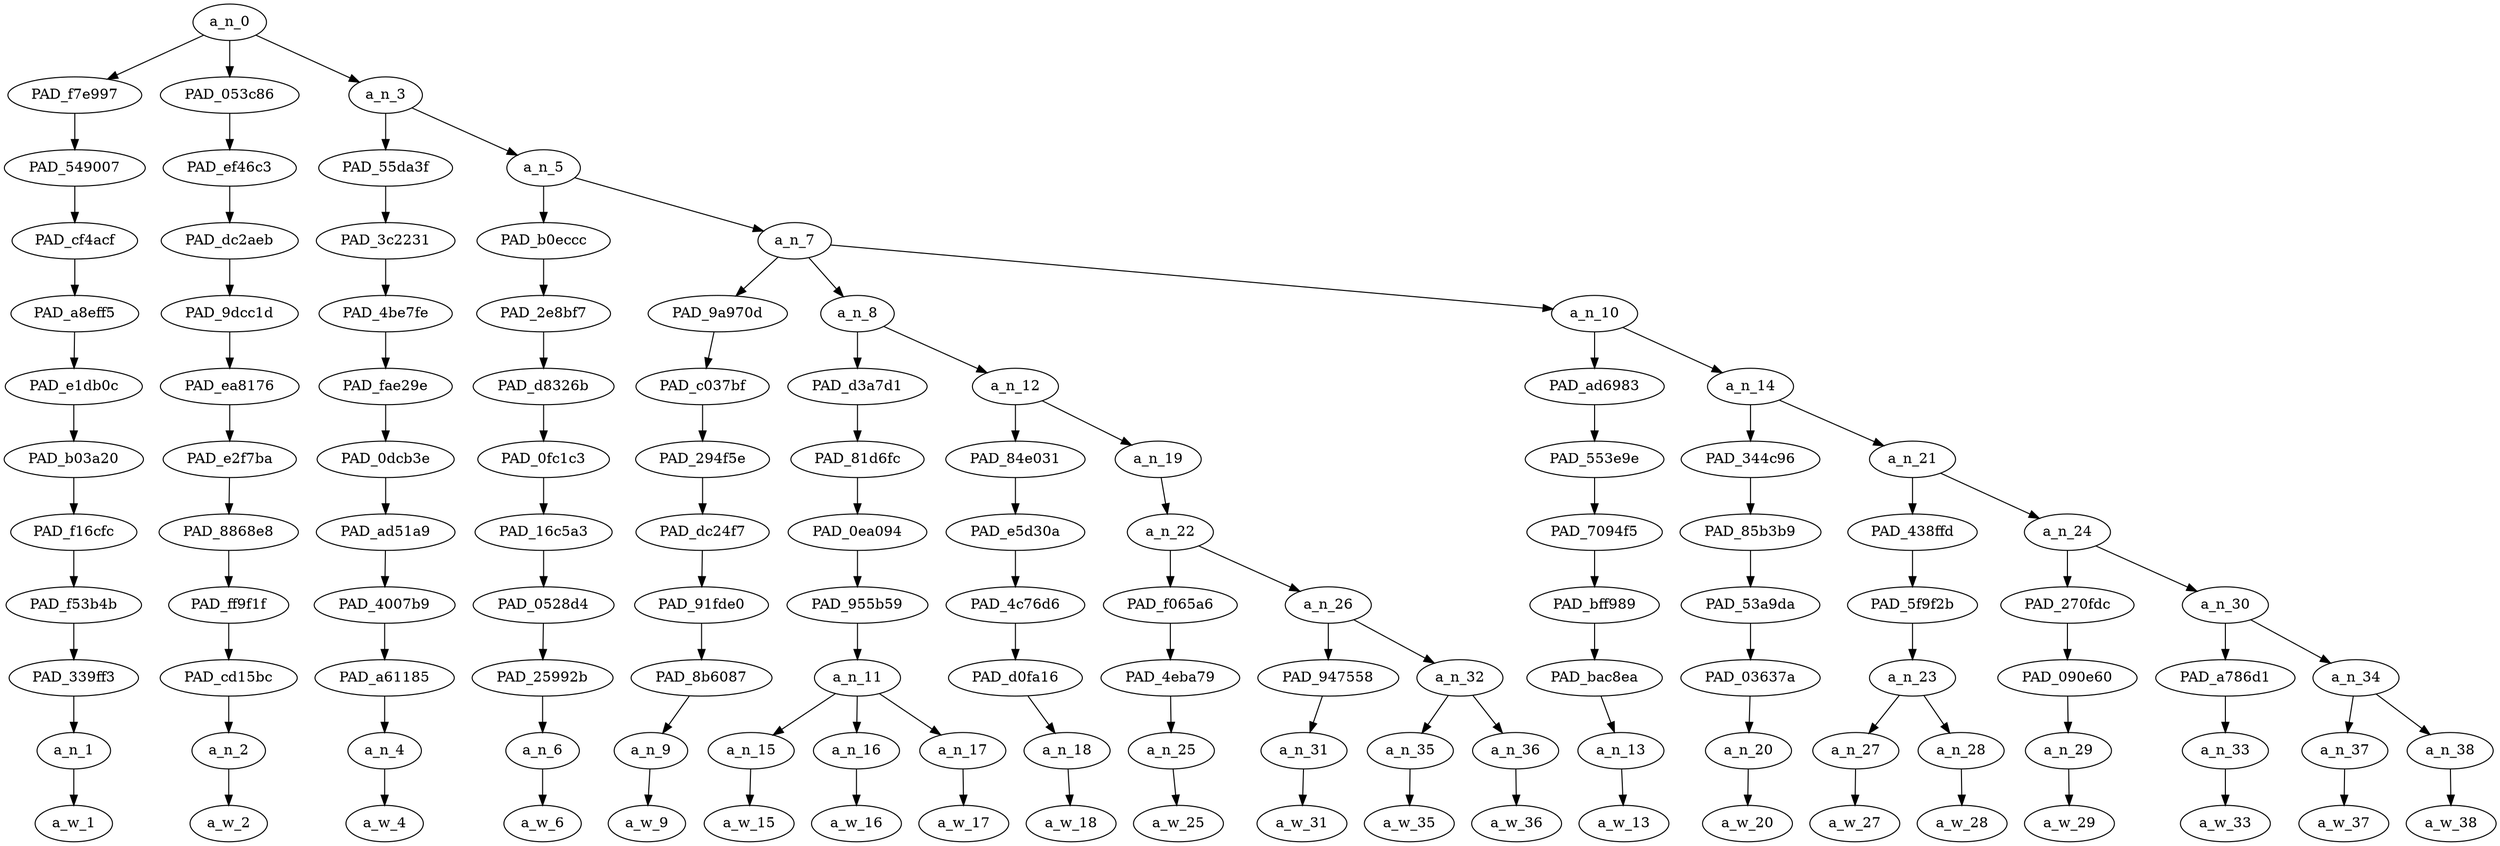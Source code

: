 strict digraph "" {
	a_n_0	[div_dir=1,
		index=0,
		level=11,
		pos="1.8233506944444446,11!",
		text_span="[0, 1, 2, 3, 4, 5, 6, 7, 8, 9, 10, 11, 12, 13, 14, 15, 16, 17, 18, 19, 20]",
		value=0.99999999];
	PAD_f7e997	[div_dir=1,
		index=0,
		level=10,
		pos="0.0,10!",
		text_span="[0]",
		value=0.03889139];
	a_n_0 -> PAD_f7e997;
	PAD_053c86	[div_dir=-1,
		index=1,
		level=10,
		pos="1.0,10!",
		text_span="[1]",
		value=0.04230412];
	a_n_0 -> PAD_053c86;
	a_n_3	[div_dir=1,
		index=2,
		level=10,
		pos="4.470052083333334,10!",
		text_span="[2, 3, 4, 5, 6, 7, 8, 9, 10, 11, 12, 13, 14, 15, 16, 17, 18, 19, 20]",
		value=0.91869556];
	a_n_0 -> a_n_3;
	PAD_549007	[div_dir=1,
		index=0,
		level=9,
		pos="0.0,9!",
		text_span="[0]",
		value=0.03889139];
	PAD_f7e997 -> PAD_549007;
	PAD_cf4acf	[div_dir=1,
		index=0,
		level=8,
		pos="0.0,8!",
		text_span="[0]",
		value=0.03889139];
	PAD_549007 -> PAD_cf4acf;
	PAD_a8eff5	[div_dir=1,
		index=0,
		level=7,
		pos="0.0,7!",
		text_span="[0]",
		value=0.03889139];
	PAD_cf4acf -> PAD_a8eff5;
	PAD_e1db0c	[div_dir=1,
		index=0,
		level=6,
		pos="0.0,6!",
		text_span="[0]",
		value=0.03889139];
	PAD_a8eff5 -> PAD_e1db0c;
	PAD_b03a20	[div_dir=1,
		index=0,
		level=5,
		pos="0.0,5!",
		text_span="[0]",
		value=0.03889139];
	PAD_e1db0c -> PAD_b03a20;
	PAD_f16cfc	[div_dir=1,
		index=0,
		level=4,
		pos="0.0,4!",
		text_span="[0]",
		value=0.03889139];
	PAD_b03a20 -> PAD_f16cfc;
	PAD_f53b4b	[div_dir=1,
		index=0,
		level=3,
		pos="0.0,3!",
		text_span="[0]",
		value=0.03889139];
	PAD_f16cfc -> PAD_f53b4b;
	PAD_339ff3	[div_dir=1,
		index=0,
		level=2,
		pos="0.0,2!",
		text_span="[0]",
		value=0.03889139];
	PAD_f53b4b -> PAD_339ff3;
	a_n_1	[div_dir=1,
		index=0,
		level=1,
		pos="0.0,1!",
		text_span="[0]",
		value=0.03889139];
	PAD_339ff3 -> a_n_1;
	a_w_1	[div_dir=0,
		index=0,
		level=0,
		pos="0,0!",
		text_span="[0]",
		value="<user>"];
	a_n_1 -> a_w_1;
	PAD_ef46c3	[div_dir=-1,
		index=1,
		level=9,
		pos="1.0,9!",
		text_span="[1]",
		value=0.04230412];
	PAD_053c86 -> PAD_ef46c3;
	PAD_dc2aeb	[div_dir=-1,
		index=1,
		level=8,
		pos="1.0,8!",
		text_span="[1]",
		value=0.04230412];
	PAD_ef46c3 -> PAD_dc2aeb;
	PAD_9dcc1d	[div_dir=-1,
		index=1,
		level=7,
		pos="1.0,7!",
		text_span="[1]",
		value=0.04230412];
	PAD_dc2aeb -> PAD_9dcc1d;
	PAD_ea8176	[div_dir=-1,
		index=1,
		level=6,
		pos="1.0,6!",
		text_span="[1]",
		value=0.04230412];
	PAD_9dcc1d -> PAD_ea8176;
	PAD_e2f7ba	[div_dir=-1,
		index=1,
		level=5,
		pos="1.0,5!",
		text_span="[1]",
		value=0.04230412];
	PAD_ea8176 -> PAD_e2f7ba;
	PAD_8868e8	[div_dir=-1,
		index=1,
		level=4,
		pos="1.0,4!",
		text_span="[1]",
		value=0.04230412];
	PAD_e2f7ba -> PAD_8868e8;
	PAD_ff9f1f	[div_dir=-1,
		index=1,
		level=3,
		pos="1.0,3!",
		text_span="[1]",
		value=0.04230412];
	PAD_8868e8 -> PAD_ff9f1f;
	PAD_cd15bc	[div_dir=-1,
		index=1,
		level=2,
		pos="1.0,2!",
		text_span="[1]",
		value=0.04230412];
	PAD_ff9f1f -> PAD_cd15bc;
	a_n_2	[div_dir=-1,
		index=1,
		level=1,
		pos="1.0,1!",
		text_span="[1]",
		value=0.04230412];
	PAD_cd15bc -> a_n_2;
	a_w_2	[div_dir=0,
		index=1,
		level=0,
		pos="1,0!",
		text_span="[1]",
		value=you];
	a_n_2 -> a_w_2;
	PAD_55da3f	[div_dir=-1,
		index=2,
		level=9,
		pos="2.0,9!",
		text_span="[2]",
		value=0.03993338];
	a_n_3 -> PAD_55da3f;
	a_n_5	[div_dir=1,
		index=3,
		level=9,
		pos="6.940104166666667,9!",
		text_span="[3, 4, 5, 6, 7, 8, 9, 10, 11, 12, 13, 14, 15, 16, 17, 18, 19, 20]",
		value=0.87864290];
	a_n_3 -> a_n_5;
	PAD_3c2231	[div_dir=-1,
		index=2,
		level=8,
		pos="2.0,8!",
		text_span="[2]",
		value=0.03993338];
	PAD_55da3f -> PAD_3c2231;
	PAD_4be7fe	[div_dir=-1,
		index=2,
		level=7,
		pos="2.0,7!",
		text_span="[2]",
		value=0.03993338];
	PAD_3c2231 -> PAD_4be7fe;
	PAD_fae29e	[div_dir=-1,
		index=2,
		level=6,
		pos="2.0,6!",
		text_span="[2]",
		value=0.03993338];
	PAD_4be7fe -> PAD_fae29e;
	PAD_0dcb3e	[div_dir=-1,
		index=2,
		level=5,
		pos="2.0,5!",
		text_span="[2]",
		value=0.03993338];
	PAD_fae29e -> PAD_0dcb3e;
	PAD_ad51a9	[div_dir=-1,
		index=2,
		level=4,
		pos="2.0,4!",
		text_span="[2]",
		value=0.03993338];
	PAD_0dcb3e -> PAD_ad51a9;
	PAD_4007b9	[div_dir=-1,
		index=2,
		level=3,
		pos="2.0,3!",
		text_span="[2]",
		value=0.03993338];
	PAD_ad51a9 -> PAD_4007b9;
	PAD_a61185	[div_dir=-1,
		index=2,
		level=2,
		pos="2.0,2!",
		text_span="[2]",
		value=0.03993338];
	PAD_4007b9 -> PAD_a61185;
	a_n_4	[div_dir=-1,
		index=2,
		level=1,
		pos="2.0,1!",
		text_span="[2]",
		value=0.03993338];
	PAD_a61185 -> a_n_4;
	a_w_4	[div_dir=0,
		index=2,
		level=0,
		pos="2,0!",
		text_span="[2]",
		value=’];
	a_n_4 -> a_w_4;
	PAD_b0eccc	[div_dir=-1,
		index=3,
		level=8,
		pos="3.0,8!",
		text_span="[3]",
		value=0.03869945];
	a_n_5 -> PAD_b0eccc;
	a_n_7	[div_dir=1,
		index=4,
		level=8,
		pos="10.880208333333334,8!",
		text_span="[4, 5, 6, 7, 8, 9, 10, 11, 12, 13, 14, 15, 16, 17, 18, 19, 20]",
		value=0.83978032];
	a_n_5 -> a_n_7;
	PAD_2e8bf7	[div_dir=-1,
		index=3,
		level=7,
		pos="3.0,7!",
		text_span="[3]",
		value=0.03869945];
	PAD_b0eccc -> PAD_2e8bf7;
	PAD_d8326b	[div_dir=-1,
		index=3,
		level=6,
		pos="3.0,6!",
		text_span="[3]",
		value=0.03869945];
	PAD_2e8bf7 -> PAD_d8326b;
	PAD_0fc1c3	[div_dir=-1,
		index=3,
		level=5,
		pos="3.0,5!",
		text_span="[3]",
		value=0.03869945];
	PAD_d8326b -> PAD_0fc1c3;
	PAD_16c5a3	[div_dir=-1,
		index=3,
		level=4,
		pos="3.0,4!",
		text_span="[3]",
		value=0.03869945];
	PAD_0fc1c3 -> PAD_16c5a3;
	PAD_0528d4	[div_dir=-1,
		index=3,
		level=3,
		pos="3.0,3!",
		text_span="[3]",
		value=0.03869945];
	PAD_16c5a3 -> PAD_0528d4;
	PAD_25992b	[div_dir=-1,
		index=3,
		level=2,
		pos="3.0,2!",
		text_span="[3]",
		value=0.03869945];
	PAD_0528d4 -> PAD_25992b;
	a_n_6	[div_dir=-1,
		index=3,
		level=1,
		pos="3.0,1!",
		text_span="[3]",
		value=0.03869945];
	PAD_25992b -> a_n_6;
	a_w_6	[div_dir=0,
		index=3,
		level=0,
		pos="3,0!",
		text_span="[3]",
		value=re];
	a_n_6 -> a_w_6;
	PAD_9a970d	[div_dir=1,
		index=5,
		level=7,
		pos="12.0,7!",
		text_span="[12]",
		value=0.02918857];
	a_n_7 -> PAD_9a970d;
	a_n_8	[div_dir=1,
		index=4,
		level=7,
		pos="6.46875,7!",
		text_span="[4, 5, 6, 7, 8, 9, 10, 11]",
		value=0.54619043];
	a_n_7 -> a_n_8;
	a_n_10	[div_dir=-1,
		index=6,
		level=7,
		pos="14.171875,7!",
		text_span="[13, 14, 15, 16, 17, 18, 19, 20]",
		value=0.26421475];
	a_n_7 -> a_n_10;
	PAD_c037bf	[div_dir=1,
		index=6,
		level=6,
		pos="12.0,6!",
		text_span="[12]",
		value=0.02918857];
	PAD_9a970d -> PAD_c037bf;
	PAD_294f5e	[div_dir=1,
		index=7,
		level=5,
		pos="12.0,5!",
		text_span="[12]",
		value=0.02918857];
	PAD_c037bf -> PAD_294f5e;
	PAD_dc24f7	[div_dir=1,
		index=7,
		level=4,
		pos="12.0,4!",
		text_span="[12]",
		value=0.02918857];
	PAD_294f5e -> PAD_dc24f7;
	PAD_91fde0	[div_dir=1,
		index=8,
		level=3,
		pos="12.0,3!",
		text_span="[12]",
		value=0.02918857];
	PAD_dc24f7 -> PAD_91fde0;
	PAD_8b6087	[div_dir=1,
		index=9,
		level=2,
		pos="12.0,2!",
		text_span="[12]",
		value=0.02918857];
	PAD_91fde0 -> PAD_8b6087;
	a_n_9	[div_dir=1,
		index=12,
		level=1,
		pos="12.0,1!",
		text_span="[12]",
		value=0.02918857];
	PAD_8b6087 -> a_n_9;
	a_w_9	[div_dir=0,
		index=12,
		level=0,
		pos="12,0!",
		text_span="[12]",
		value=and];
	a_n_9 -> a_w_9;
	PAD_d3a7d1	[div_dir=1,
		index=4,
		level=6,
		pos="5.0,6!",
		text_span="[4, 5, 6]",
		value=0.34516513];
	a_n_8 -> PAD_d3a7d1;
	a_n_12	[div_dir=1,
		index=5,
		level=6,
		pos="7.9375,6!",
		text_span="[7, 8, 9, 10, 11]",
		value=0.20076632];
	a_n_8 -> a_n_12;
	PAD_81d6fc	[div_dir=1,
		index=4,
		level=5,
		pos="5.0,5!",
		text_span="[4, 5, 6]",
		value=0.34516513];
	PAD_d3a7d1 -> PAD_81d6fc;
	PAD_0ea094	[div_dir=1,
		index=4,
		level=4,
		pos="5.0,4!",
		text_span="[4, 5, 6]",
		value=0.34516513];
	PAD_81d6fc -> PAD_0ea094;
	PAD_955b59	[div_dir=1,
		index=4,
		level=3,
		pos="5.0,3!",
		text_span="[4, 5, 6]",
		value=0.34516513];
	PAD_0ea094 -> PAD_955b59;
	a_n_11	[div_dir=1,
		index=4,
		level=2,
		pos="5.0,2!",
		text_span="[4, 5, 6]",
		value=0.34516513];
	PAD_955b59 -> a_n_11;
	a_n_15	[div_dir=1,
		index=4,
		level=1,
		pos="4.0,1!",
		text_span="[4]",
		value=0.04251699];
	a_n_11 -> a_n_15;
	a_n_16	[div_dir=1,
		index=5,
		level=1,
		pos="5.0,1!",
		text_span="[5]",
		value=0.11267458];
	a_n_11 -> a_n_16;
	a_n_17	[div_dir=1,
		index=6,
		level=1,
		pos="6.0,1!",
		text_span="[6]",
		value=0.18964325];
	a_n_11 -> a_n_17;
	a_w_15	[div_dir=0,
		index=4,
		level=0,
		pos="4,0!",
		text_span="[4]",
		value=a];
	a_n_15 -> a_w_15;
	a_w_16	[div_dir=0,
		index=5,
		level=0,
		pos="5,0!",
		text_span="[5]",
		value=racist];
	a_n_16 -> a_w_16;
	a_w_17	[div_dir=0,
		index=6,
		level=0,
		pos="6,0!",
		text_span="[6]",
		value=pos];
	a_n_17 -> a_w_17;
	PAD_84e031	[div_dir=1,
		index=5,
		level=5,
		pos="7.0,5!",
		text_span="[7]",
		value=0.03996049];
	a_n_12 -> PAD_84e031;
	a_n_19	[div_dir=1,
		index=6,
		level=5,
		pos="8.875,5!",
		text_span="[8, 9, 10, 11]",
		value=0.16075577];
	a_n_12 -> a_n_19;
	PAD_e5d30a	[div_dir=1,
		index=5,
		level=4,
		pos="7.0,4!",
		text_span="[7]",
		value=0.03996049];
	PAD_84e031 -> PAD_e5d30a;
	PAD_4c76d6	[div_dir=1,
		index=5,
		level=3,
		pos="7.0,3!",
		text_span="[7]",
		value=0.03996049];
	PAD_e5d30a -> PAD_4c76d6;
	PAD_d0fa16	[div_dir=1,
		index=5,
		level=2,
		pos="7.0,2!",
		text_span="[7]",
		value=0.03996049];
	PAD_4c76d6 -> PAD_d0fa16;
	a_n_18	[div_dir=1,
		index=7,
		level=1,
		pos="7.0,1!",
		text_span="[7]",
		value=0.03996049];
	PAD_d0fa16 -> a_n_18;
	a_w_18	[div_dir=0,
		index=7,
		level=0,
		pos="7,0!",
		text_span="[7]",
		value=trying];
	a_n_18 -> a_w_18;
	a_n_22	[div_dir=1,
		index=6,
		level=4,
		pos="8.875,4!",
		text_span="[8, 9, 10, 11]",
		value=0.16070661];
	a_n_19 -> a_n_22;
	PAD_f065a6	[div_dir=-1,
		index=6,
		level=3,
		pos="8.0,3!",
		text_span="[8]",
		value=0.02433010];
	a_n_22 -> PAD_f065a6;
	a_n_26	[div_dir=1,
		index=7,
		level=3,
		pos="9.75,3!",
		text_span="[9, 10, 11]",
		value=0.13632735];
	a_n_22 -> a_n_26;
	PAD_4eba79	[div_dir=-1,
		index=6,
		level=2,
		pos="8.0,2!",
		text_span="[8]",
		value=0.02433010];
	PAD_f065a6 -> PAD_4eba79;
	a_n_25	[div_dir=-1,
		index=8,
		level=1,
		pos="8.0,1!",
		text_span="[8]",
		value=0.02433010];
	PAD_4eba79 -> a_n_25;
	a_w_25	[div_dir=0,
		index=8,
		level=0,
		pos="8,0!",
		text_span="[8]",
		value=to];
	a_n_25 -> a_w_25;
	PAD_947558	[div_dir=-1,
		index=7,
		level=2,
		pos="9.0,2!",
		text_span="[9]",
		value=0.04257546];
	a_n_26 -> PAD_947558;
	a_n_32	[div_dir=1,
		index=8,
		level=2,
		pos="10.5,2!",
		text_span="[10, 11]",
		value=0.09368725];
	a_n_26 -> a_n_32;
	a_n_31	[div_dir=-1,
		index=9,
		level=1,
		pos="9.0,1!",
		text_span="[9]",
		value=0.04257546];
	PAD_947558 -> a_n_31;
	a_w_31	[div_dir=0,
		index=9,
		level=0,
		pos="9,0!",
		text_span="[9]",
		value=spread];
	a_n_31 -> a_w_31;
	a_n_35	[div_dir=1,
		index=10,
		level=1,
		pos="10.0,1!",
		text_span="[10]",
		value=0.04278706];
	a_n_32 -> a_n_35;
	a_n_36	[div_dir=1,
		index=11,
		level=1,
		pos="11.0,1!",
		text_span="[11]",
		value=0.05076406];
	a_n_32 -> a_n_36;
	a_w_35	[div_dir=0,
		index=10,
		level=0,
		pos="10,0!",
		text_span="[10]",
		value=hate];
	a_n_35 -> a_w_35;
	a_w_36	[div_dir=0,
		index=11,
		level=0,
		pos="11,0!",
		text_span="[11]",
		value=violence];
	a_n_36 -> a_w_36;
	PAD_ad6983	[div_dir=-1,
		index=7,
		level=6,
		pos="13.0,6!",
		text_span="[13]",
		value=0.06457320];
	a_n_10 -> PAD_ad6983;
	a_n_14	[div_dir=-1,
		index=8,
		level=6,
		pos="15.34375,6!",
		text_span="[14, 15, 16, 17, 18, 19, 20]",
		value=0.19955696];
	a_n_10 -> a_n_14;
	PAD_553e9e	[div_dir=-1,
		index=8,
		level=5,
		pos="13.0,5!",
		text_span="[13]",
		value=0.06457320];
	PAD_ad6983 -> PAD_553e9e;
	PAD_7094f5	[div_dir=-1,
		index=8,
		level=4,
		pos="13.0,4!",
		text_span="[13]",
		value=0.06457320];
	PAD_553e9e -> PAD_7094f5;
	PAD_bff989	[div_dir=-1,
		index=9,
		level=3,
		pos="13.0,3!",
		text_span="[13]",
		value=0.06457320];
	PAD_7094f5 -> PAD_bff989;
	PAD_bac8ea	[div_dir=-1,
		index=10,
		level=2,
		pos="13.0,2!",
		text_span="[13]",
		value=0.06457320];
	PAD_bff989 -> PAD_bac8ea;
	a_n_13	[div_dir=-1,
		index=13,
		level=1,
		pos="13.0,1!",
		text_span="[13]",
		value=0.06457320];
	PAD_bac8ea -> a_n_13;
	a_w_13	[div_dir=0,
		index=13,
		level=0,
		pos="13,0!",
		text_span="[13]",
		value=racism];
	a_n_13 -> a_w_13;
	PAD_344c96	[div_dir=1,
		index=9,
		level=5,
		pos="14.0,5!",
		text_span="[14]",
		value=0.03451446];
	a_n_14 -> PAD_344c96;
	a_n_21	[div_dir=-1,
		index=10,
		level=5,
		pos="16.6875,5!",
		text_span="[15, 16, 17, 18, 19, 20]",
		value=0.16502437];
	a_n_14 -> a_n_21;
	PAD_85b3b9	[div_dir=1,
		index=9,
		level=4,
		pos="14.0,4!",
		text_span="[14]",
		value=0.03451446];
	PAD_344c96 -> PAD_85b3b9;
	PAD_53a9da	[div_dir=1,
		index=10,
		level=3,
		pos="14.0,3!",
		text_span="[14]",
		value=0.03451446];
	PAD_85b3b9 -> PAD_53a9da;
	PAD_03637a	[div_dir=1,
		index=11,
		level=2,
		pos="14.0,2!",
		text_span="[14]",
		value=0.03451446];
	PAD_53a9da -> PAD_03637a;
	a_n_20	[div_dir=1,
		index=14,
		level=1,
		pos="14.0,1!",
		text_span="[14]",
		value=0.03451446];
	PAD_03637a -> a_n_20;
	a_w_20	[div_dir=0,
		index=14,
		level=0,
		pos="14,0!",
		text_span="[14]",
		value=what];
	a_n_20 -> a_w_20;
	PAD_438ffd	[div_dir=-1,
		index=10,
		level=4,
		pos="15.5,4!",
		text_span="[15, 16]",
		value=0.05407789];
	a_n_21 -> PAD_438ffd;
	a_n_24	[div_dir=-1,
		index=11,
		level=4,
		pos="17.875,4!",
		text_span="[17, 18, 19, 20]",
		value=0.11084870];
	a_n_21 -> a_n_24;
	PAD_5f9f2b	[div_dir=-1,
		index=11,
		level=3,
		pos="15.5,3!",
		text_span="[15, 16]",
		value=0.05407789];
	PAD_438ffd -> PAD_5f9f2b;
	a_n_23	[div_dir=-1,
		index=12,
		level=2,
		pos="15.5,2!",
		text_span="[15, 16]",
		value=0.05407789];
	PAD_5f9f2b -> a_n_23;
	a_n_27	[div_dir=1,
		index=15,
		level=1,
		pos="15.0,1!",
		text_span="[15]",
		value=0.02253594];
	a_n_23 -> a_n_27;
	a_n_28	[div_dir=-1,
		index=16,
		level=1,
		pos="16.0,1!",
		text_span="[16]",
		value=0.03148797];
	a_n_23 -> a_n_28;
	a_w_27	[div_dir=0,
		index=15,
		level=0,
		pos="15,0!",
		text_span="[15]",
		value=the];
	a_n_27 -> a_w_27;
	a_w_28	[div_dir=0,
		index=16,
		level=0,
		pos="16,0!",
		text_span="[16]",
		value=heck];
	a_n_28 -> a_w_28;
	PAD_270fdc	[div_dir=1,
		index=12,
		level=3,
		pos="17.0,3!",
		text_span="[17]",
		value=0.02323858];
	a_n_24 -> PAD_270fdc;
	a_n_30	[div_dir=-1,
		index=13,
		level=3,
		pos="18.75,3!",
		text_span="[18, 19, 20]",
		value=0.08752849];
	a_n_24 -> a_n_30;
	PAD_090e60	[div_dir=1,
		index=13,
		level=2,
		pos="17.0,2!",
		text_span="[17]",
		value=0.02323858];
	PAD_270fdc -> PAD_090e60;
	a_n_29	[div_dir=1,
		index=17,
		level=1,
		pos="17.0,1!",
		text_span="[17]",
		value=0.02323858];
	PAD_090e60 -> a_n_29;
	a_w_29	[div_dir=0,
		index=17,
		level=0,
		pos="17,0!",
		text_span="[17]",
		value=is];
	a_n_29 -> a_w_29;
	PAD_a786d1	[div_dir=-1,
		index=14,
		level=2,
		pos="18.0,2!",
		text_span="[18]",
		value=0.03242275];
	a_n_30 -> PAD_a786d1;
	a_n_34	[div_dir=-1,
		index=15,
		level=2,
		pos="19.5,2!",
		text_span="[19, 20]",
		value=0.05495482];
	a_n_30 -> a_n_34;
	a_n_33	[div_dir=-1,
		index=18,
		level=1,
		pos="18.0,1!",
		text_span="[18]",
		value=0.03242275];
	PAD_a786d1 -> a_n_33;
	a_w_33	[div_dir=0,
		index=18,
		level=0,
		pos="18,0!",
		text_span="[18]",
		value=wrong];
	a_n_33 -> a_w_33;
	a_n_37	[div_dir=-1,
		index=19,
		level=1,
		pos="19.0,1!",
		text_span="[19]",
		value=0.02538627];
	a_n_34 -> a_n_37;
	a_n_38	[div_dir=1,
		index=20,
		level=1,
		pos="20.0,1!",
		text_span="[20]",
		value=0.02949747];
	a_n_34 -> a_n_38;
	a_w_37	[div_dir=0,
		index=19,
		level=0,
		pos="19,0!",
		text_span="[19]",
		value=with];
	a_n_37 -> a_w_37;
	a_w_38	[div_dir=0,
		index=20,
		level=0,
		pos="20,0!",
		text_span="[20]",
		value=you1];
	a_n_38 -> a_w_38;
}
